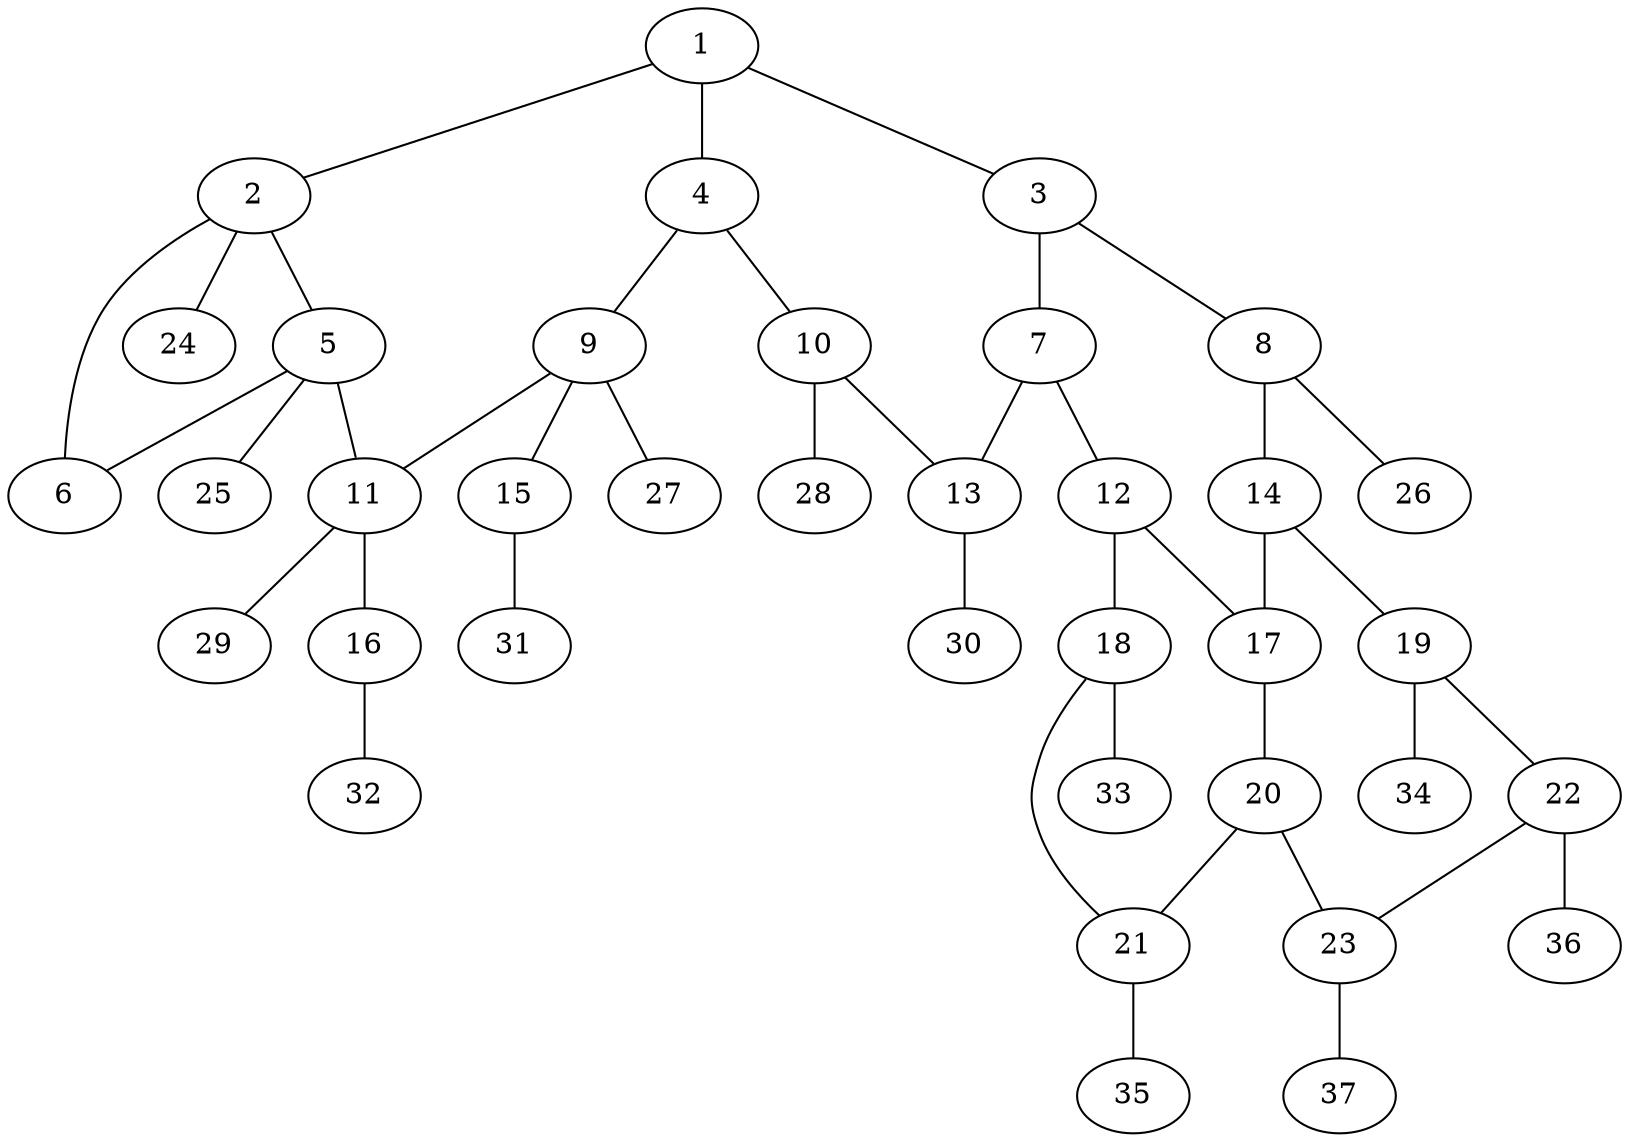 graph molecule_1117 {
	1	 [chem=C];
	2	 [chem=C];
	1 -- 2	 [valence=1];
	3	 [chem=C];
	1 -- 3	 [valence=1];
	4	 [chem=C];
	1 -- 4	 [valence=2];
	5	 [chem=C];
	2 -- 5	 [valence=1];
	6	 [chem=O];
	2 -- 6	 [valence=1];
	24	 [chem=H];
	2 -- 24	 [valence=1];
	7	 [chem=C];
	3 -- 7	 [valence=2];
	8	 [chem=C];
	3 -- 8	 [valence=1];
	9	 [chem=C];
	4 -- 9	 [valence=1];
	10	 [chem=C];
	4 -- 10	 [valence=1];
	5 -- 6	 [valence=1];
	11	 [chem=C];
	5 -- 11	 [valence=1];
	25	 [chem=H];
	5 -- 25	 [valence=1];
	12	 [chem=C];
	7 -- 12	 [valence=1];
	13	 [chem=C];
	7 -- 13	 [valence=1];
	14	 [chem=C];
	8 -- 14	 [valence=2];
	26	 [chem=H];
	8 -- 26	 [valence=1];
	9 -- 11	 [valence=1];
	15	 [chem=O];
	9 -- 15	 [valence=1];
	27	 [chem=H];
	9 -- 27	 [valence=1];
	10 -- 13	 [valence=2];
	28	 [chem=H];
	10 -- 28	 [valence=1];
	16	 [chem=O];
	11 -- 16	 [valence=1];
	29	 [chem=H];
	11 -- 29	 [valence=1];
	17	 [chem=C];
	12 -- 17	 [valence=2];
	18	 [chem=C];
	12 -- 18	 [valence=1];
	30	 [chem=H];
	13 -- 30	 [valence=1];
	14 -- 17	 [valence=1];
	19	 [chem=C];
	14 -- 19	 [valence=1];
	31	 [chem=H];
	15 -- 31	 [valence=1];
	32	 [chem=H];
	16 -- 32	 [valence=1];
	20	 [chem=C];
	17 -- 20	 [valence=1];
	21	 [chem=C];
	18 -- 21	 [valence=2];
	33	 [chem=H];
	18 -- 33	 [valence=1];
	22	 [chem=C];
	19 -- 22	 [valence=2];
	34	 [chem=H];
	19 -- 34	 [valence=1];
	20 -- 21	 [valence=1];
	23	 [chem=C];
	20 -- 23	 [valence=2];
	35	 [chem=H];
	21 -- 35	 [valence=1];
	22 -- 23	 [valence=1];
	36	 [chem=H];
	22 -- 36	 [valence=1];
	37	 [chem=H];
	23 -- 37	 [valence=1];
}
